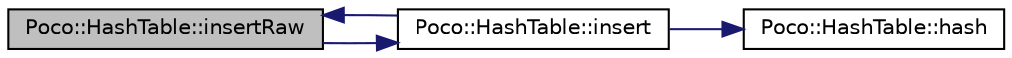 digraph "Poco::HashTable::insertRaw"
{
 // LATEX_PDF_SIZE
  edge [fontname="Helvetica",fontsize="10",labelfontname="Helvetica",labelfontsize="10"];
  node [fontname="Helvetica",fontsize="10",shape=record];
  rankdir="LR";
  Node1 [label="Poco::HashTable::insertRaw",height=0.2,width=0.4,color="black", fillcolor="grey75", style="filled", fontcolor="black",tooltip=" "];
  Node1 -> Node2 [color="midnightblue",fontsize="10",style="solid"];
  Node2 [label="Poco::HashTable::insert",height=0.2,width=0.4,color="black", fillcolor="white", style="filled",URL="$classPoco_1_1HashTable.html#a6c97a003261d2764afcf48dee564e62a",tooltip=" "];
  Node2 -> Node3 [color="midnightblue",fontsize="10",style="solid"];
  Node3 [label="Poco::HashTable::hash",height=0.2,width=0.4,color="black", fillcolor="white", style="filled",URL="$classPoco_1_1HashTable.html#a60a3d204cb7262550ffe535a54dd17e2",tooltip=" "];
  Node2 -> Node1 [color="midnightblue",fontsize="10",style="solid"];
}
